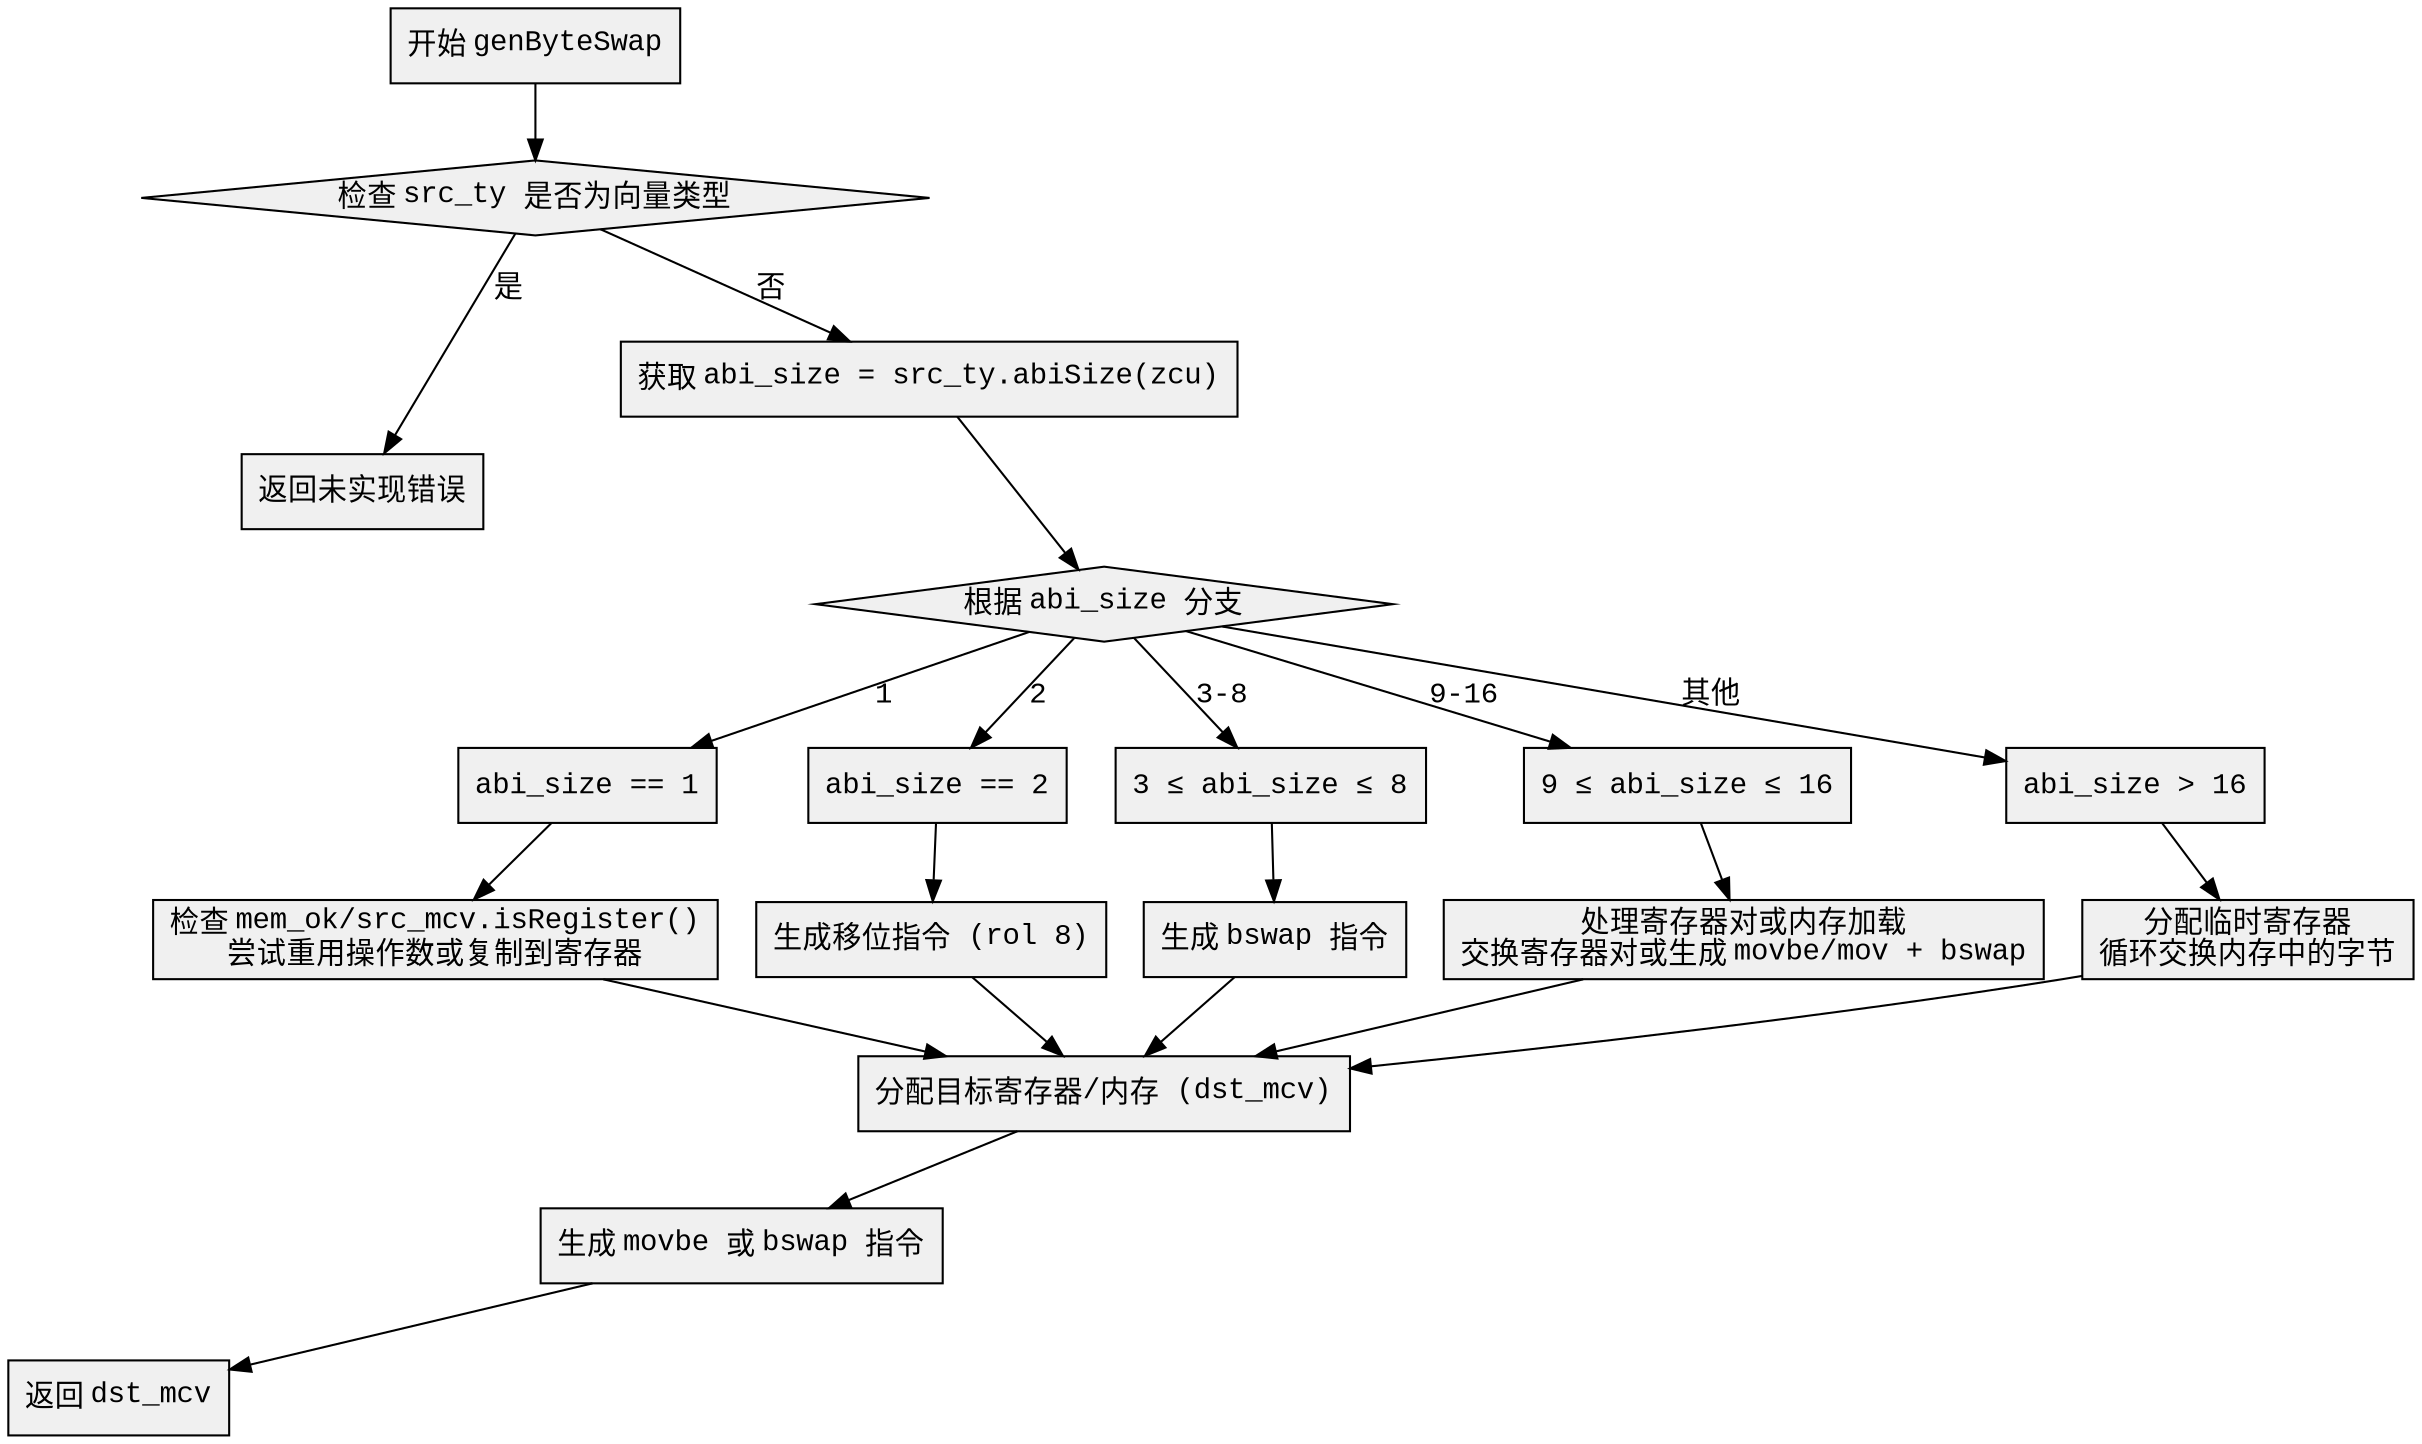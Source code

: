
digraph flowchart {
    node [shape=rectangle, fontname="Courier New", style=filled, fillcolor="#f0f0f0"];
    edge [fontname="Courier New"];

    start [label="开始 genByteSwap"];
    check_vector [label="检查 src_ty 是否为向量类型", shape=diamond];
    vector_error [label="返回未实现错误"];
    get_abi_size [label="获取 abi_size = src_ty.abiSize(zcu)"];
    switch_abi_size [label="根据 abi_size 分支", shape=diamond];
    size_1 [label="abi_size == 1"];
    size_2 [label="abi_size == 2"];
    size_3_8 [label="3 ≤ abi_size ≤ 8"];
    size_9_16 [label="9 ≤ abi_size ≤ 16"];
    size_other [label="abi_size > 16"];
    handle_size1 [label="检查 mem_ok/src_mcv.isRegister()\n尝试重用操作数或复制到寄存器"];
    handle_size2 [label="生成移位指令 (rol 8)"];
    handle_size3_8 [label="生成 bswap 指令"];
    handle_size9_16 [label="处理寄存器对或内存加载\n交换寄存器对或生成 movbe/mov + bswap"];
    handle_large [label="分配临时寄存器\n循环交换内存中的字节"];
    allocate_dst [label="分配目标寄存器/内存 (dst_mcv)"];
    gen_movbe_or_bswap [label="生成 movbe 或 bswap 指令"];
    return [label="返回 dst_mcv"];

    start -> check_vector;
    check_vector -> vector_error [label="是"];
    check_vector -> get_abi_size [label="否"];
    get_abi_size -> switch_abi_size;
    switch_abi_size -> size_1 [label="1"];
    switch_abi_size -> size_2 [label="2"];
    switch_abi_size -> size_3_8 [label="3-8"];
    switch_abi_size -> size_9_16 [label="9-16"];
    switch_abi_size -> size_other [label="其他"];
    
    size_1 -> handle_size1;
    handle_size1 -> allocate_dst;
    
    size_2 -> handle_size2;
    handle_size2 -> allocate_dst;
    
    size_3_8 -> handle_size3_8;
    handle_size3_8 -> allocate_dst;
    
    size_9_16 -> handle_size9_16;
    handle_size9_16 -> allocate_dst;
    
    size_other -> handle_large;
    handle_large -> allocate_dst;
    
    allocate_dst -> gen_movbe_or_bswap;
    gen_movbe_or_bswap -> return;
    
    vector_error -> return [style=invis];  // 错误路径单独处理
}
